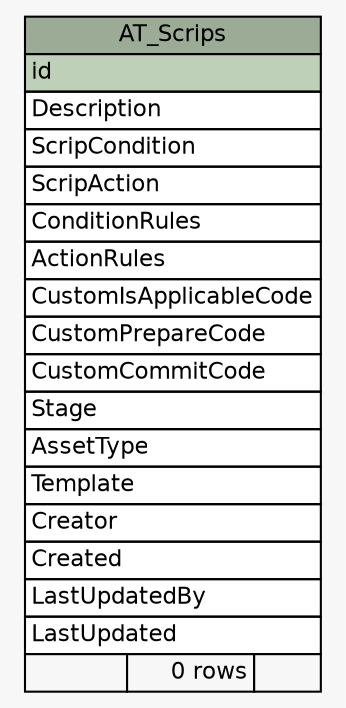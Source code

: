 // dot 2.28.0 on Linux 3.2.21-1.32.6.amzn1.x86_64
// SchemaSpy rev 590
digraph "AT_Scrips" {
  graph [
    rankdir="RL"
    bgcolor="#f7f7f7"
    nodesep="0.18"
    ranksep="0.46"
    fontname="Helvetica"
    fontsize="11"
  ];
  node [
    fontname="Helvetica"
    fontsize="11"
    shape="plaintext"
  ];
  edge [
    arrowsize="0.8"
  ];
  "AT_Scrips" [
    label=<
    <TABLE BORDER="0" CELLBORDER="1" CELLSPACING="0" BGCOLOR="#ffffff">
      <TR><TD COLSPAN="3" BGCOLOR="#9bab96" ALIGN="CENTER">AT_Scrips</TD></TR>
      <TR><TD PORT="id" COLSPAN="3" BGCOLOR="#bed1b8" ALIGN="LEFT">id</TD></TR>
      <TR><TD PORT="Description" COLSPAN="3" ALIGN="LEFT">Description</TD></TR>
      <TR><TD PORT="ScripCondition" COLSPAN="3" ALIGN="LEFT">ScripCondition</TD></TR>
      <TR><TD PORT="ScripAction" COLSPAN="3" ALIGN="LEFT">ScripAction</TD></TR>
      <TR><TD PORT="ConditionRules" COLSPAN="3" ALIGN="LEFT">ConditionRules</TD></TR>
      <TR><TD PORT="ActionRules" COLSPAN="3" ALIGN="LEFT">ActionRules</TD></TR>
      <TR><TD PORT="CustomIsApplicableCode" COLSPAN="3" ALIGN="LEFT">CustomIsApplicableCode</TD></TR>
      <TR><TD PORT="CustomPrepareCode" COLSPAN="3" ALIGN="LEFT">CustomPrepareCode</TD></TR>
      <TR><TD PORT="CustomCommitCode" COLSPAN="3" ALIGN="LEFT">CustomCommitCode</TD></TR>
      <TR><TD PORT="Stage" COLSPAN="3" ALIGN="LEFT">Stage</TD></TR>
      <TR><TD PORT="AssetType" COLSPAN="3" ALIGN="LEFT">AssetType</TD></TR>
      <TR><TD PORT="Template" COLSPAN="3" ALIGN="LEFT">Template</TD></TR>
      <TR><TD PORT="Creator" COLSPAN="3" ALIGN="LEFT">Creator</TD></TR>
      <TR><TD PORT="Created" COLSPAN="3" ALIGN="LEFT">Created</TD></TR>
      <TR><TD PORT="LastUpdatedBy" COLSPAN="3" ALIGN="LEFT">LastUpdatedBy</TD></TR>
      <TR><TD PORT="LastUpdated" COLSPAN="3" ALIGN="LEFT">LastUpdated</TD></TR>
      <TR><TD ALIGN="LEFT" BGCOLOR="#f7f7f7">  </TD><TD ALIGN="RIGHT" BGCOLOR="#f7f7f7">0 rows</TD><TD ALIGN="RIGHT" BGCOLOR="#f7f7f7">  </TD></TR>
    </TABLE>>
    URL="tables/AT_Scrips.html"
    tooltip="AT_Scrips"
  ];
}
